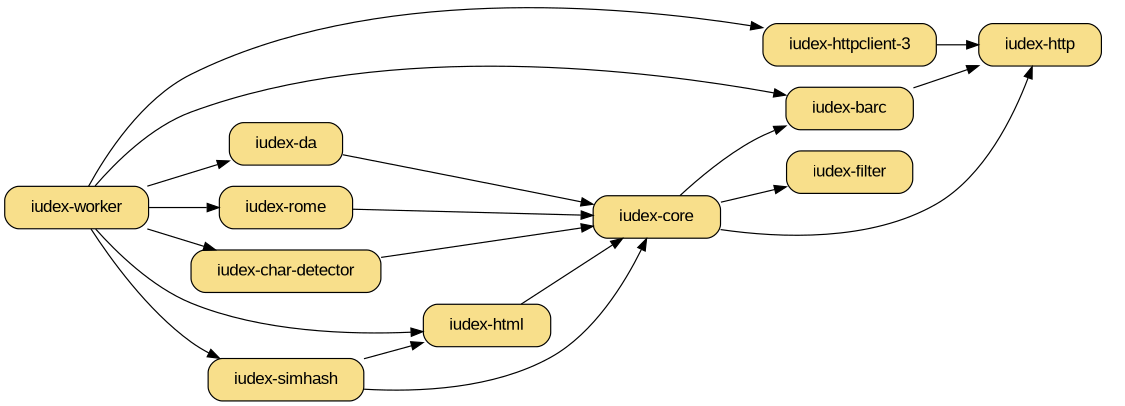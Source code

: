 digraph "iudex-gems" {
  rankdir=LR
  size="7.5,5";
  bgcolor="transparent";
  node [ shape=box, style="filled,rounded", fillcolor="#f8df8b",
         fontname="Arial",  margin="0.30,0.1" ];

#  "iudex-filter" -> "gravitext-util"
#  "iudex-da"     -> "gravitext-util"
  "iudex-da"     [ target=_parent, URL="../da.html" ];
#  "iudex-da"     -> "iudex-filter"
  "iudex-da"     -> "iudex-core"

#  "iudex-core"   -> "gravitext-util"
  "iudex-core"   -> "iudex-filter"
  "iudex-core"   -> "iudex-http"
  "iudex-core"     -> "iudex-barc"

  "iudex-char-detector"
  "iudex-char-detector" -> "iudex-core"
#  "iudex-char-detector" -> "iudex-filter"

  "iudex-html";
  "iudex-simhash";

  "iudex-simhash" -> "iudex-html";
#  "iudex-simhash" -> "iudex-filter";
  "iudex-simhash" -> "iudex-core";
#  "iudex-core"    -> "iudex-simhash";

#  "iudex-html" -> "iudex-filter";
  "iudex-html" -> "iudex-core";

  "iudex-rome"   -> "iudex-core"

#  "iudex-sitemap" [ style="rounded,dashed" ];
#  "iudex-sitemap" [ target=_parent, URL="../sitemap.html" ];
#  "iudex-sitemap" -> "iudex-core"

#  "iudex-barc"   -> "gravitext-util"
  "iudex-barc"   -> "iudex-http"
  "iudex-barc"   [ target=_parent, URL="../barc.html" ];
#  "iudex-http"   -> "gravitext-util"

  subgraph cluster_0 {
    style=invis;
    "iudex-http"
    "iudex-httpclient-3" -> "iudex-http"

#    "iudex-httpclient-4" [ style="rounded,dashed" ];
#    "iudex-httpclient-4" -> "iudex-http"
  }

  "iudex-worker";
  "iudex-worker" -> "iudex-da"
  "iudex-worker" -> "iudex-char-detector"
  "iudex-worker" -> "iudex-rome"
#  "iudex-worker" -> "iudex-core"
  "iudex-worker" -> "iudex-httpclient-3"
  "iudex-worker" -> "iudex-barc"
  "iudex-worker" -> "iudex-html"
  "iudex-worker" -> "iudex-simhash"

#  "iudex-publisher" [ style="rounded,dashed" ];
#  "iudex-publisher" -> "iudex-da"
#  "iudex-publisher" -> "iudex-barc"

#  "iudex-filter" -> "rjack-slf4j"
#  "iudex-filter" -> "rjack-logback"
#  "iudex-http"   -> "rjack-slf4j"
#  "iudex-barc"   -> "rjack-slf4j"
#  "iudex-core"   -> "rjack-slf4j"
#  "iudex-core"   -> "rjack-logback"
#  "iudex-da"     -> "rjack-slf4j"

#  "rjack-httpclient" -> "rjack-commons-codec";
#  "rjack-httpclient" -> "rjack-logback" [ style=dashed, label="dev" ];
#  "rjack-httpclient" -> "rjack-slf4j";

#  "rjack-slf4j"   [ group=log ];
#  "rjack-logback" [ group=log ];
#  "rjack-logback" -> "rjack-slf4j";
#  "rjack-commons-codec"   [ group=commons ];

}
